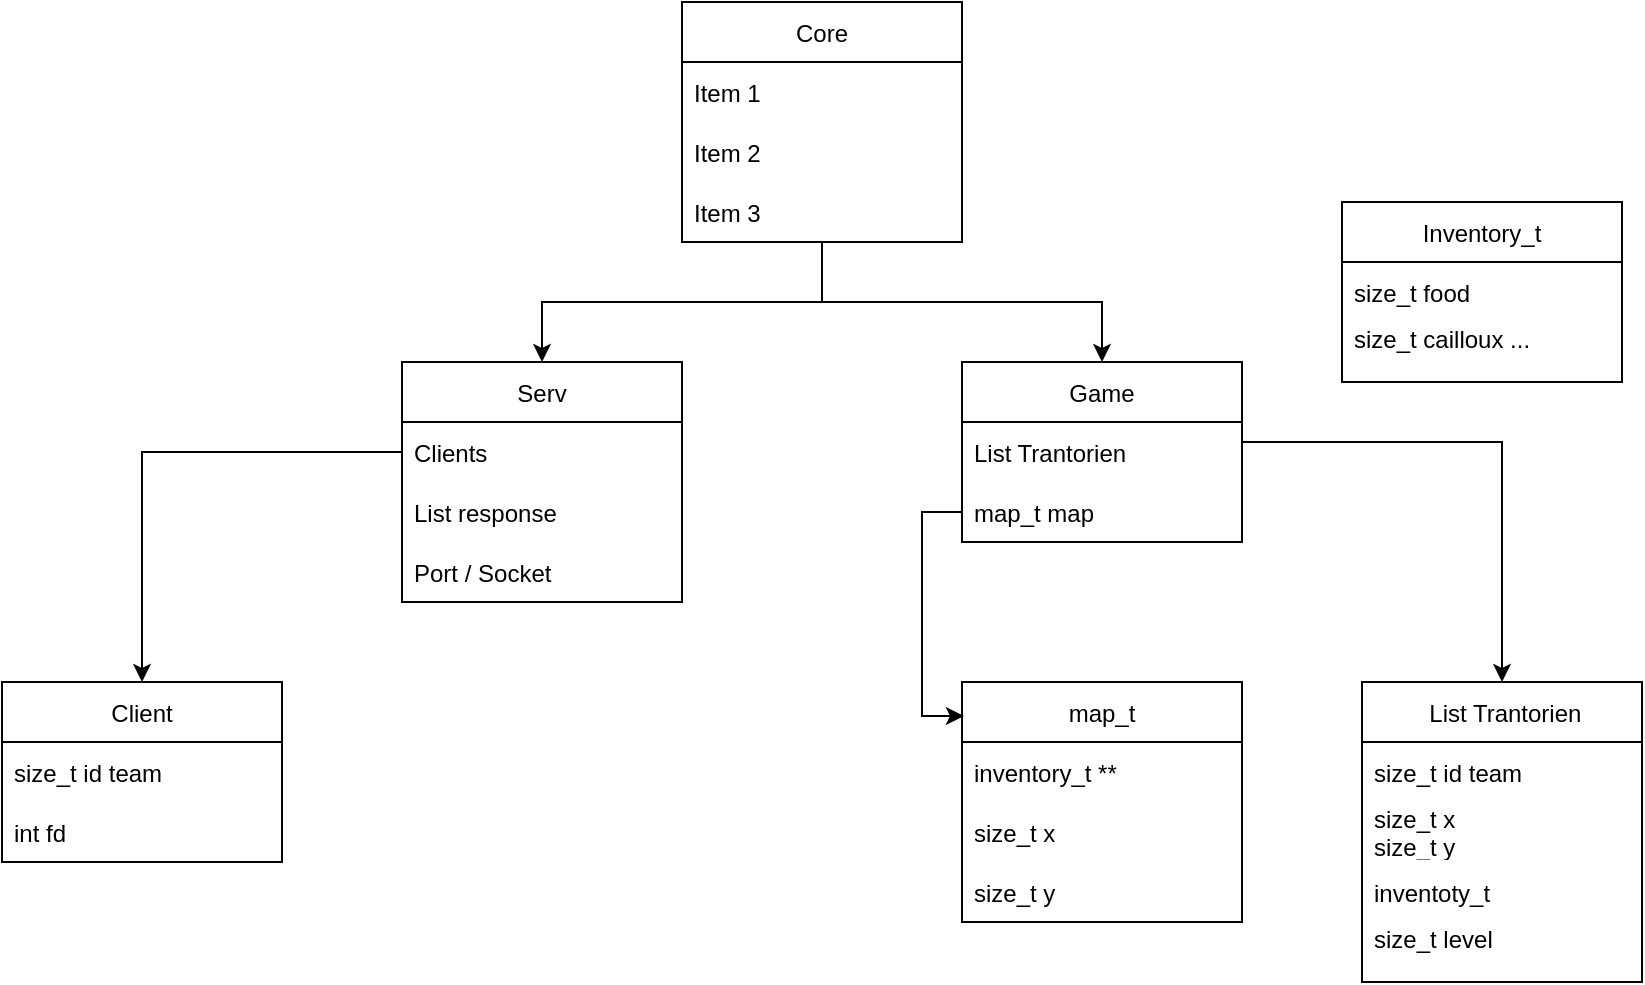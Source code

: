 <mxfile>
    <diagram id="HSWYxl3Flshqz_Sw4w4I" name="Page-1">
        <mxGraphModel dx="2145" dy="599" grid="1" gridSize="10" guides="1" tooltips="1" connect="1" arrows="1" fold="1" page="1" pageScale="1" pageWidth="827" pageHeight="1169" math="0" shadow="0">
            <root>
                <mxCell id="0"/>
                <mxCell id="1" parent="0"/>
                <mxCell id="GMwpYPYd9uoxy1l6iZYD-17" style="edgeStyle=orthogonalEdgeStyle;rounded=0;orthogonalLoop=1;jettySize=auto;html=1;entryX=0.5;entryY=0;entryDx=0;entryDy=0;" parent="1" source="GMwpYPYd9uoxy1l6iZYD-1" target="GMwpYPYd9uoxy1l6iZYD-12" edge="1">
                    <mxGeometry relative="1" as="geometry"/>
                </mxCell>
                <mxCell id="GMwpYPYd9uoxy1l6iZYD-18" style="edgeStyle=orthogonalEdgeStyle;rounded=0;orthogonalLoop=1;jettySize=auto;html=1;" parent="1" source="GMwpYPYd9uoxy1l6iZYD-1" target="GMwpYPYd9uoxy1l6iZYD-7" edge="1">
                    <mxGeometry relative="1" as="geometry"/>
                </mxCell>
                <mxCell id="GMwpYPYd9uoxy1l6iZYD-1" value="Core" style="swimlane;fontStyle=0;childLayout=stackLayout;horizontal=1;startSize=30;horizontalStack=0;resizeParent=1;resizeParentMax=0;resizeLast=0;collapsible=1;marginBottom=0;" parent="1" vertex="1">
                    <mxGeometry x="300" y="60" width="140" height="120" as="geometry"/>
                </mxCell>
                <mxCell id="GMwpYPYd9uoxy1l6iZYD-2" value="Item 1" style="text;strokeColor=none;fillColor=none;align=left;verticalAlign=middle;spacingLeft=4;spacingRight=4;overflow=hidden;points=[[0,0.5],[1,0.5]];portConstraint=eastwest;rotatable=0;" parent="GMwpYPYd9uoxy1l6iZYD-1" vertex="1">
                    <mxGeometry y="30" width="140" height="30" as="geometry"/>
                </mxCell>
                <mxCell id="GMwpYPYd9uoxy1l6iZYD-3" value="Item 2" style="text;strokeColor=none;fillColor=none;align=left;verticalAlign=middle;spacingLeft=4;spacingRight=4;overflow=hidden;points=[[0,0.5],[1,0.5]];portConstraint=eastwest;rotatable=0;" parent="GMwpYPYd9uoxy1l6iZYD-1" vertex="1">
                    <mxGeometry y="60" width="140" height="30" as="geometry"/>
                </mxCell>
                <mxCell id="GMwpYPYd9uoxy1l6iZYD-4" value="Item 3" style="text;strokeColor=none;fillColor=none;align=left;verticalAlign=middle;spacingLeft=4;spacingRight=4;overflow=hidden;points=[[0,0.5],[1,0.5]];portConstraint=eastwest;rotatable=0;" parent="GMwpYPYd9uoxy1l6iZYD-1" vertex="1">
                    <mxGeometry y="90" width="140" height="30" as="geometry"/>
                </mxCell>
                <mxCell id="GMwpYPYd9uoxy1l6iZYD-7" value="Serv" style="swimlane;fontStyle=0;childLayout=stackLayout;horizontal=1;startSize=30;horizontalStack=0;resizeParent=1;resizeParentMax=0;resizeLast=0;collapsible=1;marginBottom=0;" parent="1" vertex="1">
                    <mxGeometry x="160" y="240" width="140" height="120" as="geometry"/>
                </mxCell>
                <mxCell id="GMwpYPYd9uoxy1l6iZYD-8" value="Clients" style="text;strokeColor=none;fillColor=none;align=left;verticalAlign=middle;spacingLeft=4;spacingRight=4;overflow=hidden;points=[[0,0.5],[1,0.5]];portConstraint=eastwest;rotatable=0;" parent="GMwpYPYd9uoxy1l6iZYD-7" vertex="1">
                    <mxGeometry y="30" width="140" height="30" as="geometry"/>
                </mxCell>
                <mxCell id="GMwpYPYd9uoxy1l6iZYD-9" value="List response" style="text;strokeColor=none;fillColor=none;align=left;verticalAlign=middle;spacingLeft=4;spacingRight=4;overflow=hidden;points=[[0,0.5],[1,0.5]];portConstraint=eastwest;rotatable=0;" parent="GMwpYPYd9uoxy1l6iZYD-7" vertex="1">
                    <mxGeometry y="60" width="140" height="30" as="geometry"/>
                </mxCell>
                <mxCell id="GMwpYPYd9uoxy1l6iZYD-10" value="Port / Socket" style="text;strokeColor=none;fillColor=none;align=left;verticalAlign=middle;spacingLeft=4;spacingRight=4;overflow=hidden;points=[[0,0.5],[1,0.5]];portConstraint=eastwest;rotatable=0;" parent="GMwpYPYd9uoxy1l6iZYD-7" vertex="1">
                    <mxGeometry y="90" width="140" height="30" as="geometry"/>
                </mxCell>
                <mxCell id="GMwpYPYd9uoxy1l6iZYD-12" value="Game" style="swimlane;fontStyle=0;childLayout=stackLayout;horizontal=1;startSize=30;horizontalStack=0;resizeParent=1;resizeParentMax=0;resizeLast=0;collapsible=1;marginBottom=0;" parent="1" vertex="1">
                    <mxGeometry x="440" y="240" width="140" height="90" as="geometry"/>
                </mxCell>
                <mxCell id="GMwpYPYd9uoxy1l6iZYD-13" value="List Trantorien" style="text;strokeColor=none;fillColor=none;align=left;verticalAlign=middle;spacingLeft=4;spacingRight=4;overflow=hidden;points=[[0,0.5],[1,0.5]];portConstraint=eastwest;rotatable=0;" parent="GMwpYPYd9uoxy1l6iZYD-12" vertex="1">
                    <mxGeometry y="30" width="140" height="30" as="geometry"/>
                </mxCell>
                <mxCell id="GMwpYPYd9uoxy1l6iZYD-14" value="map_t map" style="text;strokeColor=none;fillColor=none;align=left;verticalAlign=middle;spacingLeft=4;spacingRight=4;overflow=hidden;points=[[0,0.5],[1,0.5]];portConstraint=eastwest;rotatable=0;" parent="GMwpYPYd9uoxy1l6iZYD-12" vertex="1">
                    <mxGeometry y="60" width="140" height="30" as="geometry"/>
                </mxCell>
                <mxCell id="GMwpYPYd9uoxy1l6iZYD-20" value="Client" style="swimlane;fontStyle=0;childLayout=stackLayout;horizontal=1;startSize=30;horizontalStack=0;resizeParent=1;resizeParentMax=0;resizeLast=0;collapsible=1;marginBottom=0;" parent="1" vertex="1">
                    <mxGeometry x="-40" y="400" width="140" height="90" as="geometry"/>
                </mxCell>
                <mxCell id="GMwpYPYd9uoxy1l6iZYD-21" value="size_t id team" style="text;strokeColor=none;fillColor=none;align=left;verticalAlign=middle;spacingLeft=4;spacingRight=4;overflow=hidden;points=[[0,0.5],[1,0.5]];portConstraint=eastwest;rotatable=0;" parent="GMwpYPYd9uoxy1l6iZYD-20" vertex="1">
                    <mxGeometry y="30" width="140" height="30" as="geometry"/>
                </mxCell>
                <mxCell id="GMwpYPYd9uoxy1l6iZYD-22" value="int fd" style="text;strokeColor=none;fillColor=none;align=left;verticalAlign=middle;spacingLeft=4;spacingRight=4;overflow=hidden;points=[[0,0.5],[1,0.5]];portConstraint=eastwest;rotatable=0;" parent="GMwpYPYd9uoxy1l6iZYD-20" vertex="1">
                    <mxGeometry y="60" width="140" height="30" as="geometry"/>
                </mxCell>
                <mxCell id="GMwpYPYd9uoxy1l6iZYD-25" style="edgeStyle=orthogonalEdgeStyle;rounded=0;orthogonalLoop=1;jettySize=auto;html=1;exitX=1;exitY=0.5;exitDx=0;exitDy=0;" parent="1" source="GMwpYPYd9uoxy1l6iZYD-13" target="GMwpYPYd9uoxy1l6iZYD-26" edge="1">
                    <mxGeometry relative="1" as="geometry">
                        <mxPoint x="730" y="350" as="targetPoint"/>
                        <Array as="points">
                            <mxPoint x="580" y="280"/>
                            <mxPoint x="710" y="280"/>
                        </Array>
                    </mxGeometry>
                </mxCell>
                <mxCell id="GMwpYPYd9uoxy1l6iZYD-26" value=" List Trantorien" style="swimlane;fontStyle=0;childLayout=stackLayout;horizontal=1;startSize=30;horizontalStack=0;resizeParent=1;resizeParentMax=0;resizeLast=0;collapsible=1;marginBottom=0;" parent="1" vertex="1">
                    <mxGeometry x="640" y="400" width="140" height="150" as="geometry"/>
                </mxCell>
                <mxCell id="GMwpYPYd9uoxy1l6iZYD-27" value="size_t id team" style="text;strokeColor=none;fillColor=none;align=left;verticalAlign=middle;spacingLeft=4;spacingRight=4;overflow=hidden;points=[[0,0.5],[1,0.5]];portConstraint=eastwest;rotatable=0;" parent="GMwpYPYd9uoxy1l6iZYD-26" vertex="1">
                    <mxGeometry y="30" width="140" height="30" as="geometry"/>
                </mxCell>
                <mxCell id="GMwpYPYd9uoxy1l6iZYD-28" value="size_t x&#10;size_t y&#10;" style="text;strokeColor=none;fillColor=none;align=left;verticalAlign=middle;spacingLeft=4;spacingRight=4;overflow=hidden;points=[[0,0.5],[1,0.5]];portConstraint=eastwest;rotatable=0;" parent="GMwpYPYd9uoxy1l6iZYD-26" vertex="1">
                    <mxGeometry y="60" width="140" height="30" as="geometry"/>
                </mxCell>
                <mxCell id="GMwpYPYd9uoxy1l6iZYD-29" value="inventoty_t" style="text;strokeColor=none;fillColor=none;align=left;verticalAlign=middle;spacingLeft=4;spacingRight=4;overflow=hidden;points=[[0,0.5],[1,0.5]];portConstraint=eastwest;rotatable=0;" parent="GMwpYPYd9uoxy1l6iZYD-26" vertex="1">
                    <mxGeometry y="90" width="140" height="30" as="geometry"/>
                </mxCell>
                <mxCell id="GMwpYPYd9uoxy1l6iZYD-52" value="size_t level&#10;" style="text;strokeColor=none;fillColor=none;align=left;verticalAlign=middle;spacingLeft=4;spacingRight=4;overflow=hidden;points=[[0,0.5],[1,0.5]];portConstraint=eastwest;rotatable=0;" parent="GMwpYPYd9uoxy1l6iZYD-26" vertex="1">
                    <mxGeometry y="120" width="140" height="30" as="geometry"/>
                </mxCell>
                <mxCell id="GMwpYPYd9uoxy1l6iZYD-31" value="map_t" style="swimlane;fontStyle=0;childLayout=stackLayout;horizontal=1;startSize=30;horizontalStack=0;resizeParent=1;resizeParentMax=0;resizeLast=0;collapsible=1;marginBottom=0;" parent="1" vertex="1">
                    <mxGeometry x="440" y="400" width="140" height="120" as="geometry"/>
                </mxCell>
                <mxCell id="GMwpYPYd9uoxy1l6iZYD-32" value="inventory_t **" style="text;strokeColor=none;fillColor=none;align=left;verticalAlign=middle;spacingLeft=4;spacingRight=4;overflow=hidden;points=[[0,0.5],[1,0.5]];portConstraint=eastwest;rotatable=0;" parent="GMwpYPYd9uoxy1l6iZYD-31" vertex="1">
                    <mxGeometry y="30" width="140" height="30" as="geometry"/>
                </mxCell>
                <mxCell id="GMwpYPYd9uoxy1l6iZYD-33" value="size_t x" style="text;strokeColor=none;fillColor=none;align=left;verticalAlign=middle;spacingLeft=4;spacingRight=4;overflow=hidden;points=[[0,0.5],[1,0.5]];portConstraint=eastwest;rotatable=0;" parent="GMwpYPYd9uoxy1l6iZYD-31" vertex="1">
                    <mxGeometry y="60" width="140" height="30" as="geometry"/>
                </mxCell>
                <mxCell id="GMwpYPYd9uoxy1l6iZYD-34" value="size_t y" style="text;strokeColor=none;fillColor=none;align=left;verticalAlign=middle;spacingLeft=4;spacingRight=4;overflow=hidden;points=[[0,0.5],[1,0.5]];portConstraint=eastwest;rotatable=0;" parent="GMwpYPYd9uoxy1l6iZYD-31" vertex="1">
                    <mxGeometry y="90" width="140" height="30" as="geometry"/>
                </mxCell>
                <mxCell id="GMwpYPYd9uoxy1l6iZYD-35" style="edgeStyle=orthogonalEdgeStyle;rounded=0;orthogonalLoop=1;jettySize=auto;html=1;entryX=0.007;entryY=0.142;entryDx=0;entryDy=0;entryPerimeter=0;" parent="1" source="GMwpYPYd9uoxy1l6iZYD-14" target="GMwpYPYd9uoxy1l6iZYD-31" edge="1">
                    <mxGeometry relative="1" as="geometry"/>
                </mxCell>
                <mxCell id="GMwpYPYd9uoxy1l6iZYD-36" style="edgeStyle=orthogonalEdgeStyle;rounded=0;orthogonalLoop=1;jettySize=auto;html=1;entryX=0.5;entryY=0;entryDx=0;entryDy=0;" parent="1" source="GMwpYPYd9uoxy1l6iZYD-8" target="GMwpYPYd9uoxy1l6iZYD-20" edge="1">
                    <mxGeometry relative="1" as="geometry">
                        <mxPoint x="110" y="325" as="targetPoint"/>
                    </mxGeometry>
                </mxCell>
                <mxCell id="GMwpYPYd9uoxy1l6iZYD-54" value="Inventory_t" style="swimlane;fontStyle=0;childLayout=stackLayout;horizontal=1;startSize=30;horizontalStack=0;resizeParent=1;resizeParentMax=0;resizeLast=0;collapsible=1;marginBottom=0;" parent="1" vertex="1">
                    <mxGeometry x="630" y="160" width="140" height="90" as="geometry"/>
                </mxCell>
                <mxCell id="GMwpYPYd9uoxy1l6iZYD-55" value="size_t food" style="text;strokeColor=none;fillColor=none;align=left;verticalAlign=middle;spacingLeft=4;spacingRight=4;overflow=hidden;points=[[0,0.5],[1,0.5]];portConstraint=eastwest;rotatable=0;" parent="GMwpYPYd9uoxy1l6iZYD-54" vertex="1">
                    <mxGeometry y="30" width="140" height="30" as="geometry"/>
                </mxCell>
                <mxCell id="GMwpYPYd9uoxy1l6iZYD-56" value="size_t cailloux ...&#10;" style="text;strokeColor=none;fillColor=none;align=left;verticalAlign=middle;spacingLeft=4;spacingRight=4;overflow=hidden;points=[[0,0.5],[1,0.5]];portConstraint=eastwest;rotatable=0;" parent="GMwpYPYd9uoxy1l6iZYD-54" vertex="1">
                    <mxGeometry y="60" width="140" height="30" as="geometry"/>
                </mxCell>
            </root>
        </mxGraphModel>
    </diagram>
</mxfile>
